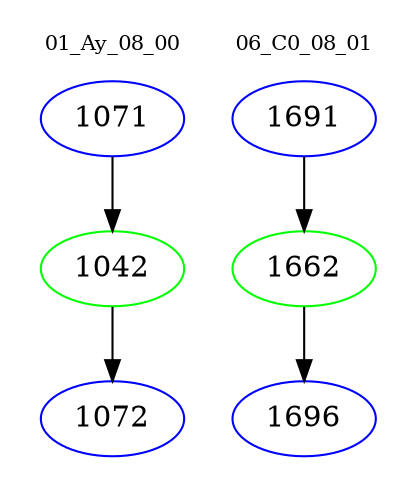 digraph{
subgraph cluster_0 {
color = white
label = "01_Ay_08_00";
fontsize=10;
T0_1071 [label="1071", color="blue"]
T0_1071 -> T0_1042 [color="black"]
T0_1042 [label="1042", color="green"]
T0_1042 -> T0_1072 [color="black"]
T0_1072 [label="1072", color="blue"]
}
subgraph cluster_1 {
color = white
label = "06_C0_08_01";
fontsize=10;
T1_1691 [label="1691", color="blue"]
T1_1691 -> T1_1662 [color="black"]
T1_1662 [label="1662", color="green"]
T1_1662 -> T1_1696 [color="black"]
T1_1696 [label="1696", color="blue"]
}
}
